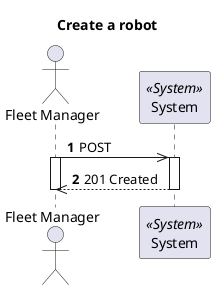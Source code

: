 @startuml Process View - Level 1 - Create a robot
'https://plantuml.com/sequence-diagram

autonumber
skinparam packageStyle rect

title Create a robot

actor "Fleet Manager" as FM
participant "System" as Sys <<System>>

FM->> Sys : POST

activate FM
activate Sys

FM<<--Sys : 201 Created

deactivate Sys
deactivate FM

@enduml
